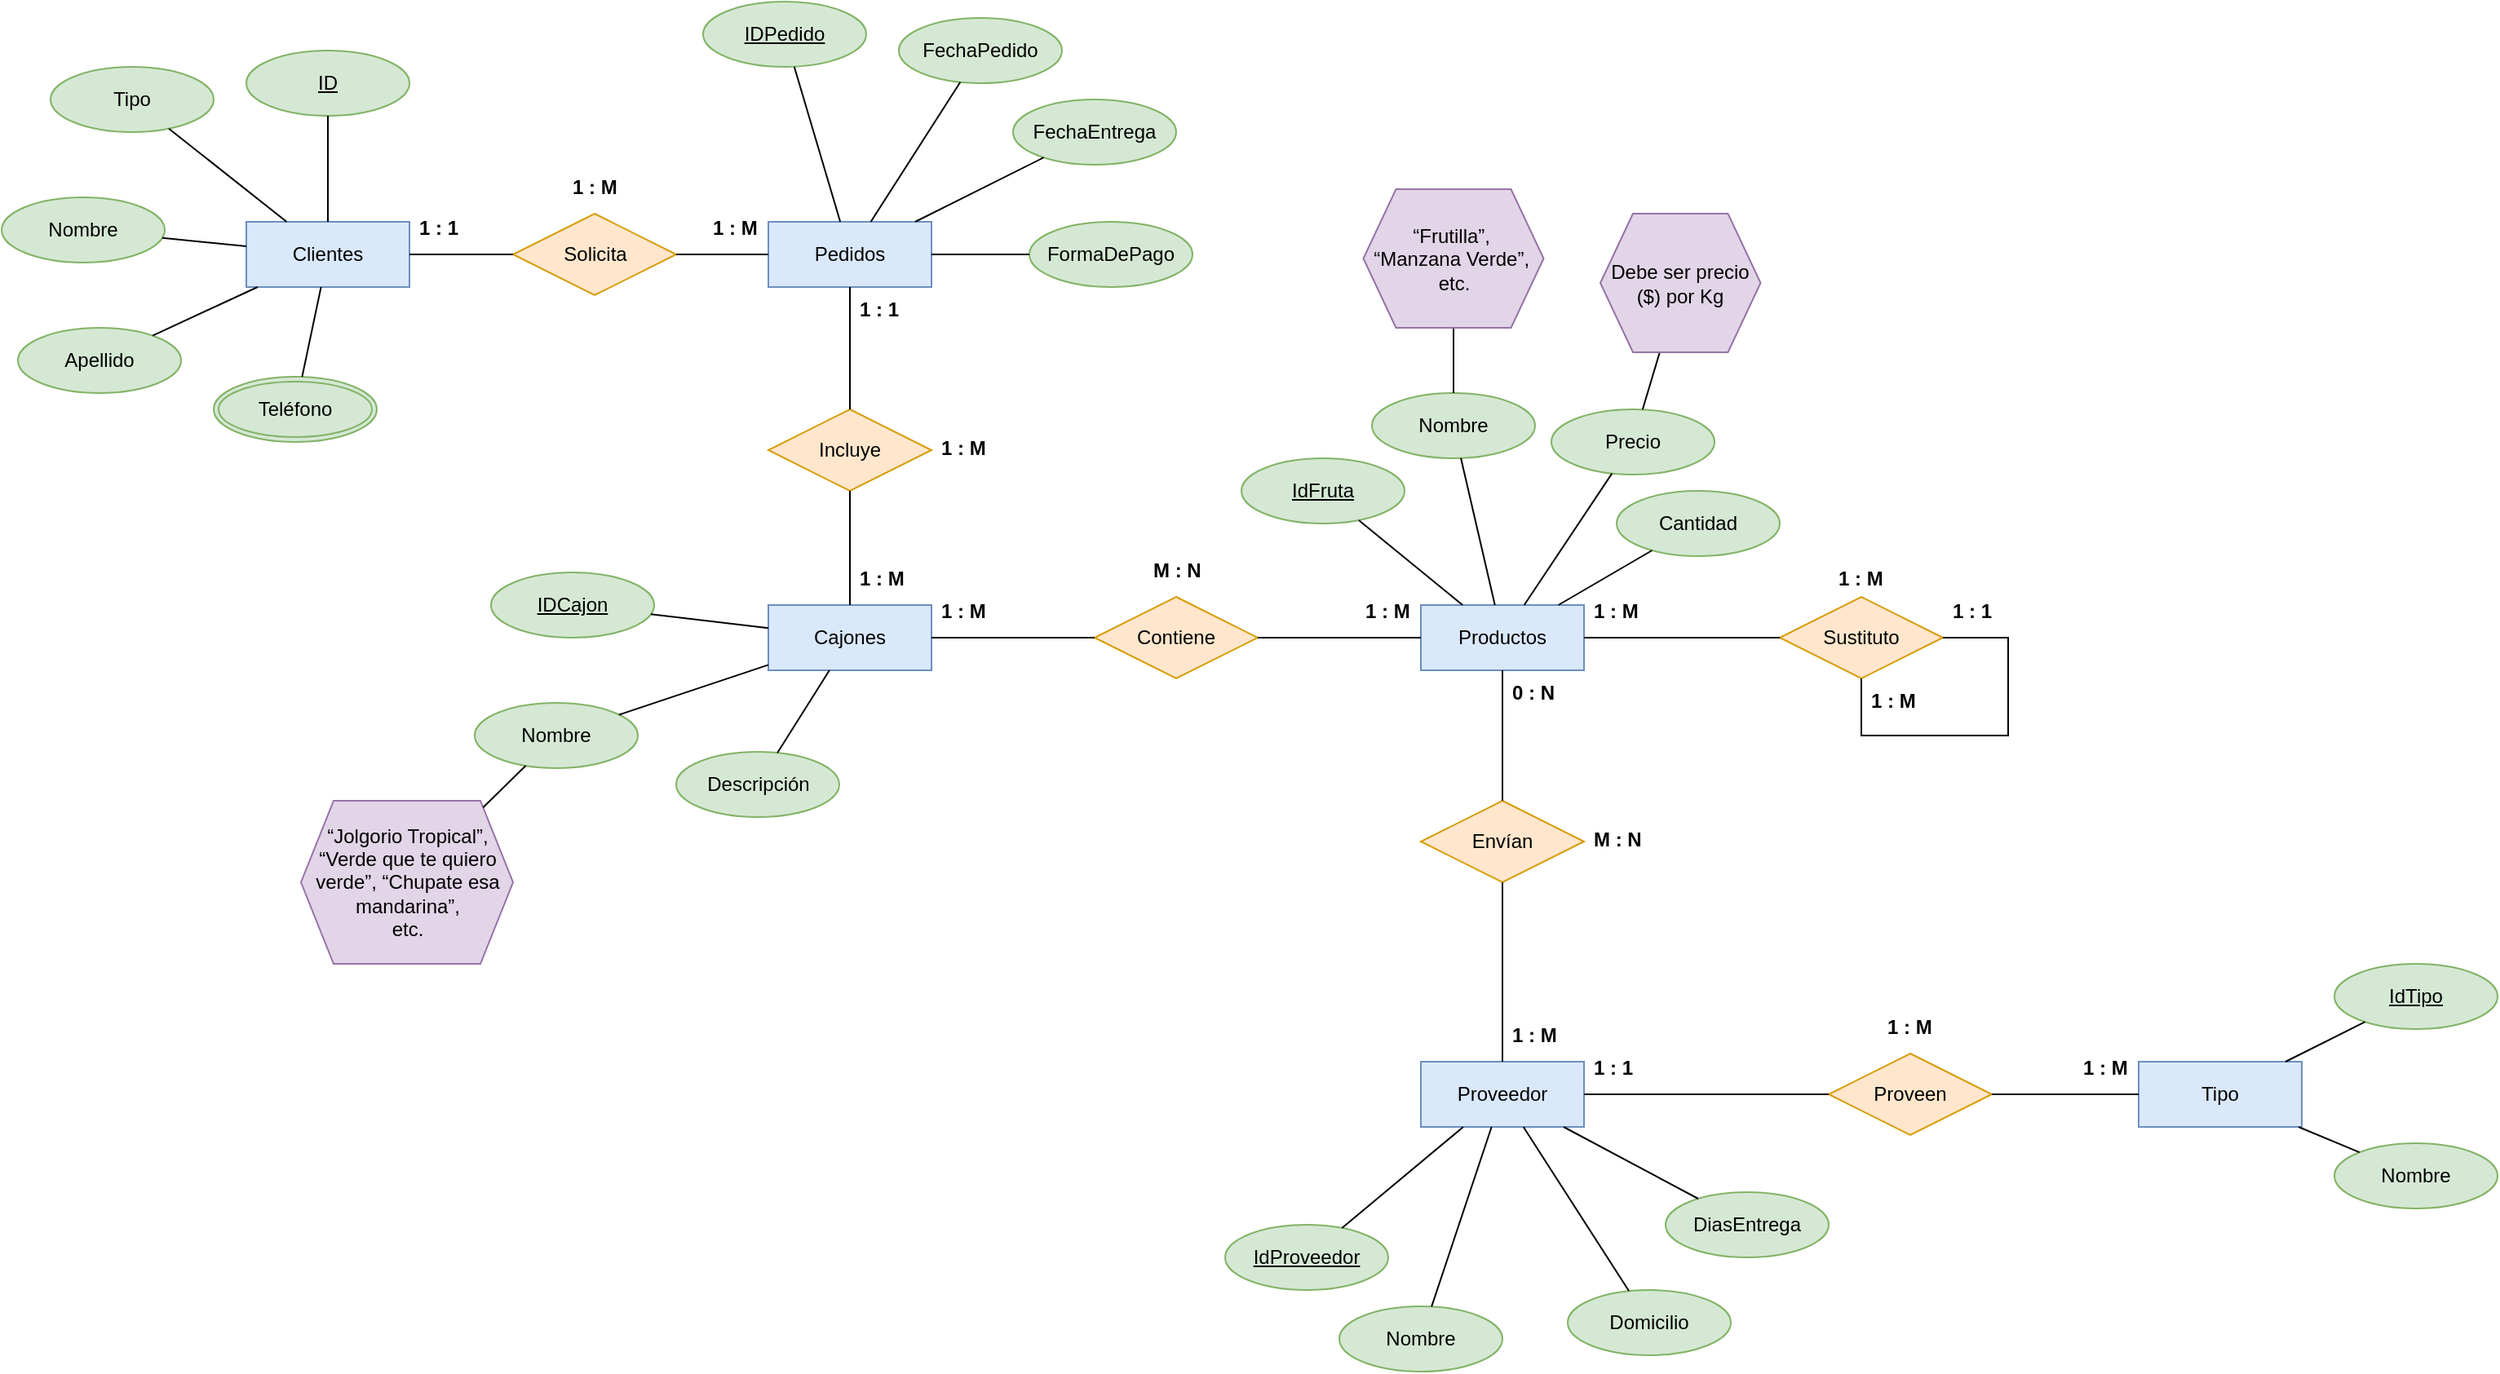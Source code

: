 <mxfile version="24.2.5" type="github">
  <diagram name="Página-1" id="Xyiwk5hmZsS1gzjUmidi">
    <mxGraphModel dx="1413" dy="371" grid="1" gridSize="10" guides="1" tooltips="1" connect="1" arrows="1" fold="1" page="1" pageScale="1" pageWidth="827" pageHeight="1169" math="0" shadow="0">
      <root>
        <mxCell id="0" />
        <mxCell id="1" parent="0" />
        <mxCell id="ENDCgceuRyKjVsSIVM5c-2" value="Clientes" style="whiteSpace=wrap;html=1;align=center;fillColor=#dae8fc;strokeColor=#6c8ebf;" parent="1" vertex="1">
          <mxGeometry x="-120" y="165" width="100" height="40" as="geometry" />
        </mxCell>
        <mxCell id="ENDCgceuRyKjVsSIVM5c-3" value="Pedidos" style="whiteSpace=wrap;html=1;align=center;fillColor=#dae8fc;strokeColor=#6c8ebf;" parent="1" vertex="1">
          <mxGeometry x="200" y="165" width="100" height="40" as="geometry" />
        </mxCell>
        <mxCell id="ENDCgceuRyKjVsSIVM5c-4" value="Solicita" style="shape=rhombus;perimeter=rhombusPerimeter;whiteSpace=wrap;html=1;align=center;fillColor=#ffe6cc;strokeColor=#d79b00;" parent="1" vertex="1">
          <mxGeometry x="43.5" y="160" width="100" height="50" as="geometry" />
        </mxCell>
        <mxCell id="ENDCgceuRyKjVsSIVM5c-5" value="Cajones" style="whiteSpace=wrap;html=1;align=center;fillColor=#dae8fc;strokeColor=#6c8ebf;" parent="1" vertex="1">
          <mxGeometry x="200" y="400" width="100" height="40" as="geometry" />
        </mxCell>
        <mxCell id="ENDCgceuRyKjVsSIVM5c-7" value="Productos" style="whiteSpace=wrap;html=1;align=center;fillColor=#dae8fc;strokeColor=#6c8ebf;" parent="1" vertex="1">
          <mxGeometry x="600" y="400" width="100" height="40" as="geometry" />
        </mxCell>
        <mxCell id="ENDCgceuRyKjVsSIVM5c-8" value="Contiene" style="shape=rhombus;perimeter=rhombusPerimeter;whiteSpace=wrap;html=1;align=center;fillColor=#ffe6cc;strokeColor=#d79b00;" parent="1" vertex="1">
          <mxGeometry x="400" y="395" width="100" height="50" as="geometry" />
        </mxCell>
        <mxCell id="ENDCgceuRyKjVsSIVM5c-9" value="Proveedor" style="whiteSpace=wrap;html=1;align=center;fillColor=#dae8fc;strokeColor=#6c8ebf;" parent="1" vertex="1">
          <mxGeometry x="600" y="680" width="100" height="40" as="geometry" />
        </mxCell>
        <mxCell id="ENDCgceuRyKjVsSIVM5c-10" value="Envían" style="shape=rhombus;perimeter=rhombusPerimeter;whiteSpace=wrap;html=1;align=center;fillColor=#ffe6cc;strokeColor=#d79b00;" parent="1" vertex="1">
          <mxGeometry x="600" y="520" width="100" height="50" as="geometry" />
        </mxCell>
        <mxCell id="ENDCgceuRyKjVsSIVM5c-11" value="Tipo" style="whiteSpace=wrap;html=1;align=center;fillColor=#dae8fc;strokeColor=#6c8ebf;" parent="1" vertex="1">
          <mxGeometry x="1040" y="680" width="100" height="40" as="geometry" />
        </mxCell>
        <mxCell id="ENDCgceuRyKjVsSIVM5c-14" value="" style="endArrow=none;html=1;rounded=0;" parent="1" source="ENDCgceuRyKjVsSIVM5c-2" target="ENDCgceuRyKjVsSIVM5c-4" edge="1">
          <mxGeometry relative="1" as="geometry">
            <mxPoint x="90" y="245" as="sourcePoint" />
            <mxPoint x="250" y="245" as="targetPoint" />
          </mxGeometry>
        </mxCell>
        <mxCell id="ENDCgceuRyKjVsSIVM5c-15" value="" style="endArrow=none;html=1;rounded=0;" parent="1" source="ENDCgceuRyKjVsSIVM5c-4" target="ENDCgceuRyKjVsSIVM5c-3" edge="1">
          <mxGeometry relative="1" as="geometry">
            <mxPoint x="110" y="255" as="sourcePoint" />
            <mxPoint x="270" y="255" as="targetPoint" />
          </mxGeometry>
        </mxCell>
        <mxCell id="ENDCgceuRyKjVsSIVM5c-16" value="1 : M" style="text;strokeColor=none;fillColor=none;spacingLeft=4;spacingRight=4;overflow=hidden;rotatable=0;points=[[0,0.5],[1,0.5]];portConstraint=eastwest;fontSize=12;whiteSpace=wrap;html=1;fontStyle=1" parent="1" vertex="1">
          <mxGeometry x="73.5" y="130" width="40" height="30" as="geometry" />
        </mxCell>
        <mxCell id="ENDCgceuRyKjVsSIVM5c-17" value="1 : M" style="text;strokeColor=none;fillColor=none;spacingLeft=4;spacingRight=4;overflow=hidden;rotatable=0;points=[[0,0.5],[1,0.5]];portConstraint=eastwest;fontSize=12;whiteSpace=wrap;html=1;fontStyle=1" parent="1" vertex="1">
          <mxGeometry x="160" y="155" width="40" height="30" as="geometry" />
        </mxCell>
        <mxCell id="ENDCgceuRyKjVsSIVM5c-18" value="1 : 1" style="text;strokeColor=none;fillColor=none;spacingLeft=4;spacingRight=4;overflow=hidden;rotatable=0;points=[[0,0.5],[1,0.5]];portConstraint=eastwest;fontSize=12;whiteSpace=wrap;html=1;fontStyle=1" parent="1" vertex="1">
          <mxGeometry x="-20" y="155" width="40" height="30" as="geometry" />
        </mxCell>
        <mxCell id="ENDCgceuRyKjVsSIVM5c-19" value="Incluye" style="shape=rhombus;perimeter=rhombusPerimeter;whiteSpace=wrap;html=1;align=center;fillColor=#ffe6cc;strokeColor=#d79b00;" parent="1" vertex="1">
          <mxGeometry x="200" y="280" width="100" height="50" as="geometry" />
        </mxCell>
        <mxCell id="ENDCgceuRyKjVsSIVM5c-20" value="" style="endArrow=none;html=1;rounded=0;" parent="1" source="ENDCgceuRyKjVsSIVM5c-3" target="ENDCgceuRyKjVsSIVM5c-19" edge="1">
          <mxGeometry relative="1" as="geometry">
            <mxPoint x="90" y="270" as="sourcePoint" />
            <mxPoint x="250" y="270" as="targetPoint" />
          </mxGeometry>
        </mxCell>
        <mxCell id="ENDCgceuRyKjVsSIVM5c-21" value="" style="endArrow=none;html=1;rounded=0;" parent="1" source="ENDCgceuRyKjVsSIVM5c-19" target="ENDCgceuRyKjVsSIVM5c-5" edge="1">
          <mxGeometry relative="1" as="geometry">
            <mxPoint x="80" y="320" as="sourcePoint" />
            <mxPoint x="240" y="320" as="targetPoint" />
          </mxGeometry>
        </mxCell>
        <mxCell id="ENDCgceuRyKjVsSIVM5c-22" value="1 : M" style="text;strokeColor=none;fillColor=none;spacingLeft=4;spacingRight=4;overflow=hidden;rotatable=0;points=[[0,0.5],[1,0.5]];portConstraint=eastwest;fontSize=12;whiteSpace=wrap;html=1;fontStyle=1" parent="1" vertex="1">
          <mxGeometry x="300" y="290" width="40" height="30" as="geometry" />
        </mxCell>
        <mxCell id="ENDCgceuRyKjVsSIVM5c-23" value="ID" style="ellipse;whiteSpace=wrap;html=1;align=center;fontStyle=4;fillColor=#d5e8d4;strokeColor=#82b366;" parent="1" vertex="1">
          <mxGeometry x="-120" y="60" width="100" height="40" as="geometry" />
        </mxCell>
        <mxCell id="ENDCgceuRyKjVsSIVM5c-24" value="Tipo" style="ellipse;whiteSpace=wrap;html=1;align=center;fillColor=#d5e8d4;strokeColor=#82b366;" parent="1" vertex="1">
          <mxGeometry x="-240" y="70" width="100" height="40" as="geometry" />
        </mxCell>
        <mxCell id="ENDCgceuRyKjVsSIVM5c-25" value="Nombre" style="ellipse;whiteSpace=wrap;html=1;align=center;fillColor=#d5e8d4;strokeColor=#82b366;" parent="1" vertex="1">
          <mxGeometry x="-270" y="150" width="100" height="40" as="geometry" />
        </mxCell>
        <mxCell id="ENDCgceuRyKjVsSIVM5c-26" value="Apellido" style="ellipse;whiteSpace=wrap;html=1;align=center;fillColor=#d5e8d4;strokeColor=#82b366;" parent="1" vertex="1">
          <mxGeometry x="-260" y="230" width="100" height="40" as="geometry" />
        </mxCell>
        <mxCell id="ENDCgceuRyKjVsSIVM5c-27" value="" style="endArrow=none;html=1;rounded=0;" parent="1" source="ENDCgceuRyKjVsSIVM5c-23" target="ENDCgceuRyKjVsSIVM5c-2" edge="1">
          <mxGeometry relative="1" as="geometry">
            <mxPoint x="-90" y="100" as="sourcePoint" />
            <mxPoint x="70" y="100" as="targetPoint" />
          </mxGeometry>
        </mxCell>
        <mxCell id="ENDCgceuRyKjVsSIVM5c-28" value="" style="endArrow=none;html=1;rounded=0;" parent="1" source="ENDCgceuRyKjVsSIVM5c-24" target="ENDCgceuRyKjVsSIVM5c-2" edge="1">
          <mxGeometry relative="1" as="geometry">
            <mxPoint x="-150" y="140" as="sourcePoint" />
            <mxPoint x="10" y="140" as="targetPoint" />
          </mxGeometry>
        </mxCell>
        <mxCell id="ENDCgceuRyKjVsSIVM5c-30" value="" style="endArrow=none;html=1;rounded=0;" parent="1" source="ENDCgceuRyKjVsSIVM5c-25" target="ENDCgceuRyKjVsSIVM5c-2" edge="1">
          <mxGeometry relative="1" as="geometry">
            <mxPoint x="-190" y="290" as="sourcePoint" />
            <mxPoint x="-30" y="290" as="targetPoint" />
          </mxGeometry>
        </mxCell>
        <mxCell id="ENDCgceuRyKjVsSIVM5c-31" value="" style="endArrow=none;html=1;rounded=0;" parent="1" source="ENDCgceuRyKjVsSIVM5c-26" target="ENDCgceuRyKjVsSIVM5c-2" edge="1">
          <mxGeometry relative="1" as="geometry">
            <mxPoint x="-160" y="320" as="sourcePoint" />
            <mxPoint y="320" as="targetPoint" />
          </mxGeometry>
        </mxCell>
        <mxCell id="ENDCgceuRyKjVsSIVM5c-32" value="Teléfono" style="ellipse;shape=doubleEllipse;margin=3;whiteSpace=wrap;html=1;align=center;fillColor=#d5e8d4;strokeColor=#82b366;" parent="1" vertex="1">
          <mxGeometry x="-140" y="260" width="100" height="40" as="geometry" />
        </mxCell>
        <mxCell id="ENDCgceuRyKjVsSIVM5c-34" value="" style="endArrow=none;html=1;rounded=0;" parent="1" source="ENDCgceuRyKjVsSIVM5c-2" target="ENDCgceuRyKjVsSIVM5c-32" edge="1">
          <mxGeometry relative="1" as="geometry">
            <mxPoint x="-40" y="210" as="sourcePoint" />
            <mxPoint x="120" y="210" as="targetPoint" />
          </mxGeometry>
        </mxCell>
        <mxCell id="ENDCgceuRyKjVsSIVM5c-35" value="IDPedido" style="ellipse;whiteSpace=wrap;html=1;align=center;fontStyle=4;fillColor=#d5e8d4;strokeColor=#82b366;" parent="1" vertex="1">
          <mxGeometry x="160" y="30" width="100" height="40" as="geometry" />
        </mxCell>
        <mxCell id="ENDCgceuRyKjVsSIVM5c-36" value="FechaPedido" style="ellipse;whiteSpace=wrap;html=1;align=center;fillColor=#d5e8d4;strokeColor=#82b366;" parent="1" vertex="1">
          <mxGeometry x="280" y="40" width="100" height="40" as="geometry" />
        </mxCell>
        <mxCell id="ENDCgceuRyKjVsSIVM5c-37" value="FechaEntrega" style="ellipse;whiteSpace=wrap;html=1;align=center;fillColor=#d5e8d4;strokeColor=#82b366;" parent="1" vertex="1">
          <mxGeometry x="350" y="90" width="100" height="40" as="geometry" />
        </mxCell>
        <mxCell id="ENDCgceuRyKjVsSIVM5c-38" value="FormaDePago" style="ellipse;whiteSpace=wrap;html=1;align=center;fillColor=#d5e8d4;strokeColor=#82b366;" parent="1" vertex="1">
          <mxGeometry x="360" y="165" width="100" height="40" as="geometry" />
        </mxCell>
        <mxCell id="ENDCgceuRyKjVsSIVM5c-39" value="" style="endArrow=none;html=1;rounded=0;" parent="1" source="ENDCgceuRyKjVsSIVM5c-35" target="ENDCgceuRyKjVsSIVM5c-3" edge="1">
          <mxGeometry relative="1" as="geometry">
            <mxPoint x="130" y="130" as="sourcePoint" />
            <mxPoint x="290" y="130" as="targetPoint" />
          </mxGeometry>
        </mxCell>
        <mxCell id="ENDCgceuRyKjVsSIVM5c-40" value="" style="endArrow=none;html=1;rounded=0;" parent="1" source="ENDCgceuRyKjVsSIVM5c-36" target="ENDCgceuRyKjVsSIVM5c-3" edge="1">
          <mxGeometry relative="1" as="geometry">
            <mxPoint x="290" y="120" as="sourcePoint" />
            <mxPoint x="450" y="120" as="targetPoint" />
          </mxGeometry>
        </mxCell>
        <mxCell id="ENDCgceuRyKjVsSIVM5c-41" value="" style="endArrow=none;html=1;rounded=0;" parent="1" source="ENDCgceuRyKjVsSIVM5c-3" target="ENDCgceuRyKjVsSIVM5c-37" edge="1">
          <mxGeometry relative="1" as="geometry">
            <mxPoint x="310" y="150" as="sourcePoint" />
            <mxPoint x="470" y="150" as="targetPoint" />
          </mxGeometry>
        </mxCell>
        <mxCell id="ENDCgceuRyKjVsSIVM5c-42" value="" style="endArrow=none;html=1;rounded=0;" parent="1" source="ENDCgceuRyKjVsSIVM5c-3" target="ENDCgceuRyKjVsSIVM5c-38" edge="1">
          <mxGeometry relative="1" as="geometry">
            <mxPoint x="340" y="240" as="sourcePoint" />
            <mxPoint x="500" y="240" as="targetPoint" />
          </mxGeometry>
        </mxCell>
        <mxCell id="ENDCgceuRyKjVsSIVM5c-45" value="1 : M" style="text;strokeColor=none;fillColor=none;spacingLeft=4;spacingRight=4;overflow=hidden;rotatable=0;points=[[0,0.5],[1,0.5]];portConstraint=eastwest;fontSize=12;whiteSpace=wrap;html=1;fontStyle=1" parent="1" vertex="1">
          <mxGeometry x="250" y="370" width="40" height="30" as="geometry" />
        </mxCell>
        <mxCell id="ENDCgceuRyKjVsSIVM5c-46" value="1 : 1" style="text;strokeColor=none;fillColor=none;spacingLeft=4;spacingRight=4;overflow=hidden;rotatable=0;points=[[0,0.5],[1,0.5]];portConstraint=eastwest;fontSize=12;whiteSpace=wrap;html=1;fontStyle=1" parent="1" vertex="1">
          <mxGeometry x="250" y="205" width="40" height="30" as="geometry" />
        </mxCell>
        <mxCell id="ENDCgceuRyKjVsSIVM5c-47" value="IDCajon" style="ellipse;whiteSpace=wrap;html=1;align=center;fontStyle=4;fillColor=#d5e8d4;strokeColor=#82b366;" parent="1" vertex="1">
          <mxGeometry x="30" y="380" width="100" height="40" as="geometry" />
        </mxCell>
        <mxCell id="ENDCgceuRyKjVsSIVM5c-48" value="Nombre" style="ellipse;whiteSpace=wrap;html=1;align=center;fillColor=#d5e8d4;strokeColor=#82b366;" parent="1" vertex="1">
          <mxGeometry x="20" y="460" width="100" height="40" as="geometry" />
        </mxCell>
        <mxCell id="ENDCgceuRyKjVsSIVM5c-49" value="Descripción" style="ellipse;whiteSpace=wrap;html=1;align=center;fillColor=#d5e8d4;strokeColor=#82b366;" parent="1" vertex="1">
          <mxGeometry x="143.5" y="490" width="100" height="40" as="geometry" />
        </mxCell>
        <mxCell id="ENDCgceuRyKjVsSIVM5c-50" value="" style="endArrow=none;html=1;rounded=0;" parent="1" source="ENDCgceuRyKjVsSIVM5c-47" target="ENDCgceuRyKjVsSIVM5c-5" edge="1">
          <mxGeometry relative="1" as="geometry">
            <mxPoint x="160" y="490" as="sourcePoint" />
            <mxPoint x="320" y="490" as="targetPoint" />
          </mxGeometry>
        </mxCell>
        <mxCell id="ENDCgceuRyKjVsSIVM5c-51" value="" style="endArrow=none;html=1;rounded=0;" parent="1" source="ENDCgceuRyKjVsSIVM5c-48" target="ENDCgceuRyKjVsSIVM5c-5" edge="1">
          <mxGeometry relative="1" as="geometry">
            <mxPoint x="170" y="500" as="sourcePoint" />
            <mxPoint x="330" y="500" as="targetPoint" />
          </mxGeometry>
        </mxCell>
        <mxCell id="ENDCgceuRyKjVsSIVM5c-52" value="" style="endArrow=none;html=1;rounded=0;" parent="1" source="ENDCgceuRyKjVsSIVM5c-49" target="ENDCgceuRyKjVsSIVM5c-5" edge="1">
          <mxGeometry relative="1" as="geometry">
            <mxPoint x="280" y="510" as="sourcePoint" />
            <mxPoint x="440" y="510" as="targetPoint" />
          </mxGeometry>
        </mxCell>
        <mxCell id="ENDCgceuRyKjVsSIVM5c-53" value="" style="endArrow=none;html=1;rounded=0;" parent="1" source="ENDCgceuRyKjVsSIVM5c-5" target="ENDCgceuRyKjVsSIVM5c-8" edge="1">
          <mxGeometry relative="1" as="geometry">
            <mxPoint x="370" y="520" as="sourcePoint" />
            <mxPoint x="530" y="520" as="targetPoint" />
          </mxGeometry>
        </mxCell>
        <mxCell id="ENDCgceuRyKjVsSIVM5c-54" value="" style="endArrow=none;html=1;rounded=0;" parent="1" source="ENDCgceuRyKjVsSIVM5c-8" target="ENDCgceuRyKjVsSIVM5c-7" edge="1">
          <mxGeometry relative="1" as="geometry">
            <mxPoint x="400" y="510" as="sourcePoint" />
            <mxPoint x="560" y="510" as="targetPoint" />
          </mxGeometry>
        </mxCell>
        <mxCell id="ENDCgceuRyKjVsSIVM5c-55" value="“Jolgorio Tropical”, “Verde que te quiero verde”, “Chupate esa mandarina”,&lt;div&gt;etc.&lt;/div&gt;" style="shape=hexagon;perimeter=hexagonPerimeter2;whiteSpace=wrap;html=1;fixedSize=1;fillColor=#e1d5e7;strokeColor=#9673a6;" parent="1" vertex="1">
          <mxGeometry x="-86.5" y="520" width="130" height="100" as="geometry" />
        </mxCell>
        <mxCell id="ENDCgceuRyKjVsSIVM5c-56" value="" style="endArrow=none;html=1;rounded=0;" parent="1" source="ENDCgceuRyKjVsSIVM5c-48" target="ENDCgceuRyKjVsSIVM5c-55" edge="1">
          <mxGeometry relative="1" as="geometry">
            <mxPoint x="70" y="600" as="sourcePoint" />
            <mxPoint x="230" y="600" as="targetPoint" />
          </mxGeometry>
        </mxCell>
        <mxCell id="ENDCgceuRyKjVsSIVM5c-57" value="IdFruta" style="ellipse;whiteSpace=wrap;html=1;align=center;fontStyle=4;fillColor=#d5e8d4;strokeColor=#82b366;" parent="1" vertex="1">
          <mxGeometry x="490" y="310" width="100" height="40" as="geometry" />
        </mxCell>
        <mxCell id="ENDCgceuRyKjVsSIVM5c-58" value="Nombre" style="ellipse;whiteSpace=wrap;html=1;align=center;fillColor=#d5e8d4;strokeColor=#82b366;" parent="1" vertex="1">
          <mxGeometry x="570" y="270" width="100" height="40" as="geometry" />
        </mxCell>
        <mxCell id="ENDCgceuRyKjVsSIVM5c-59" value="M : N" style="text;strokeColor=none;fillColor=none;spacingLeft=4;spacingRight=4;overflow=hidden;rotatable=0;points=[[0,0.5],[1,0.5]];portConstraint=eastwest;fontSize=12;whiteSpace=wrap;html=1;fontStyle=1" parent="1" vertex="1">
          <mxGeometry x="430" y="365" width="40" height="30" as="geometry" />
        </mxCell>
        <mxCell id="ENDCgceuRyKjVsSIVM5c-60" value="1 : M" style="text;strokeColor=none;fillColor=none;spacingLeft=4;spacingRight=4;overflow=hidden;rotatable=0;points=[[0,0.5],[1,0.5]];portConstraint=eastwest;fontSize=12;whiteSpace=wrap;html=1;fontStyle=1" parent="1" vertex="1">
          <mxGeometry x="300" y="390" width="40" height="30" as="geometry" />
        </mxCell>
        <mxCell id="ENDCgceuRyKjVsSIVM5c-61" value="1 : M" style="text;strokeColor=none;fillColor=none;spacingLeft=4;spacingRight=4;overflow=hidden;rotatable=0;points=[[0,0.5],[1,0.5]];portConstraint=eastwest;fontSize=12;whiteSpace=wrap;html=1;fontStyle=1" parent="1" vertex="1">
          <mxGeometry x="560" y="390" width="40" height="30" as="geometry" />
        </mxCell>
        <mxCell id="ENDCgceuRyKjVsSIVM5c-62" value="Precio" style="ellipse;whiteSpace=wrap;html=1;align=center;fillColor=#d5e8d4;strokeColor=#82b366;" parent="1" vertex="1">
          <mxGeometry x="680" y="280" width="100" height="40" as="geometry" />
        </mxCell>
        <mxCell id="ENDCgceuRyKjVsSIVM5c-63" value="" style="endArrow=none;html=1;rounded=0;" parent="1" source="ENDCgceuRyKjVsSIVM5c-57" target="ENDCgceuRyKjVsSIVM5c-7" edge="1">
          <mxGeometry relative="1" as="geometry">
            <mxPoint x="650" y="360" as="sourcePoint" />
            <mxPoint x="810" y="360" as="targetPoint" />
          </mxGeometry>
        </mxCell>
        <mxCell id="ENDCgceuRyKjVsSIVM5c-64" value="" style="endArrow=none;html=1;rounded=0;" parent="1" source="ENDCgceuRyKjVsSIVM5c-58" target="ENDCgceuRyKjVsSIVM5c-7" edge="1">
          <mxGeometry relative="1" as="geometry">
            <mxPoint x="580" y="390" as="sourcePoint" />
            <mxPoint x="740" y="390" as="targetPoint" />
          </mxGeometry>
        </mxCell>
        <mxCell id="ENDCgceuRyKjVsSIVM5c-65" value="" style="endArrow=none;html=1;rounded=0;" parent="1" source="ENDCgceuRyKjVsSIVM5c-62" target="ENDCgceuRyKjVsSIVM5c-7" edge="1">
          <mxGeometry relative="1" as="geometry">
            <mxPoint x="580" y="390" as="sourcePoint" />
            <mxPoint x="740" y="390" as="targetPoint" />
          </mxGeometry>
        </mxCell>
        <mxCell id="ENDCgceuRyKjVsSIVM5c-66" value="" style="endArrow=none;html=1;rounded=0;" parent="1" source="ENDCgceuRyKjVsSIVM5c-68" target="ENDCgceuRyKjVsSIVM5c-58" edge="1">
          <mxGeometry relative="1" as="geometry">
            <mxPoint x="540" y="260" as="sourcePoint" />
            <mxPoint x="700" y="260" as="targetPoint" />
          </mxGeometry>
        </mxCell>
        <mxCell id="ENDCgceuRyKjVsSIVM5c-67" value="" style="endArrow=none;html=1;rounded=0;" parent="1" source="ENDCgceuRyKjVsSIVM5c-69" target="ENDCgceuRyKjVsSIVM5c-62" edge="1">
          <mxGeometry relative="1" as="geometry">
            <mxPoint x="760" y="290" as="sourcePoint" />
            <mxPoint x="920" y="290" as="targetPoint" />
          </mxGeometry>
        </mxCell>
        <mxCell id="ENDCgceuRyKjVsSIVM5c-68" value="“Frutilla”,&amp;nbsp;&lt;div&gt;&lt;span style=&quot;background-color: initial;&quot;&gt;“Manzana Verde”,&amp;nbsp;&lt;/span&gt;&lt;/div&gt;&lt;div&gt;&lt;span style=&quot;background-color: initial;&quot;&gt;etc.&lt;/span&gt;&lt;/div&gt;" style="shape=hexagon;perimeter=hexagonPerimeter2;whiteSpace=wrap;html=1;fixedSize=1;fillColor=#e1d5e7;strokeColor=#9673a6;" parent="1" vertex="1">
          <mxGeometry x="564.75" y="145" width="110.5" height="85" as="geometry" />
        </mxCell>
        <mxCell id="ENDCgceuRyKjVsSIVM5c-69" value="Debe ser precio ($) por Kg" style="shape=hexagon;perimeter=hexagonPerimeter2;whiteSpace=wrap;html=1;fixedSize=1;fillColor=#e1d5e7;strokeColor=#9673a6;" parent="1" vertex="1">
          <mxGeometry x="710" y="160" width="98.25" height="85" as="geometry" />
        </mxCell>
        <mxCell id="ENDCgceuRyKjVsSIVM5c-70" value="" style="endArrow=none;html=1;rounded=0;" parent="1" source="ENDCgceuRyKjVsSIVM5c-7" target="ENDCgceuRyKjVsSIVM5c-10" edge="1">
          <mxGeometry relative="1" as="geometry">
            <mxPoint x="530" y="540" as="sourcePoint" />
            <mxPoint x="690" y="540" as="targetPoint" />
          </mxGeometry>
        </mxCell>
        <mxCell id="ENDCgceuRyKjVsSIVM5c-71" value="" style="endArrow=none;html=1;rounded=0;" parent="1" source="ENDCgceuRyKjVsSIVM5c-10" target="ENDCgceuRyKjVsSIVM5c-9" edge="1">
          <mxGeometry relative="1" as="geometry">
            <mxPoint x="560" y="660" as="sourcePoint" />
            <mxPoint x="720" y="660" as="targetPoint" />
          </mxGeometry>
        </mxCell>
        <mxCell id="ENDCgceuRyKjVsSIVM5c-72" value="Proveen" style="shape=rhombus;perimeter=rhombusPerimeter;whiteSpace=wrap;html=1;align=center;fillColor=#ffe6cc;strokeColor=#d79b00;" parent="1" vertex="1">
          <mxGeometry x="850" y="675" width="100" height="50" as="geometry" />
        </mxCell>
        <mxCell id="ENDCgceuRyKjVsSIVM5c-73" value="" style="endArrow=none;html=1;rounded=0;" parent="1" source="ENDCgceuRyKjVsSIVM5c-9" target="ENDCgceuRyKjVsSIVM5c-72" edge="1">
          <mxGeometry relative="1" as="geometry">
            <mxPoint x="690" y="490" as="sourcePoint" />
            <mxPoint x="850" y="490" as="targetPoint" />
            <Array as="points" />
          </mxGeometry>
        </mxCell>
        <mxCell id="ENDCgceuRyKjVsSIVM5c-74" value="" style="endArrow=none;html=1;rounded=0;" parent="1" source="ENDCgceuRyKjVsSIVM5c-72" target="ENDCgceuRyKjVsSIVM5c-11" edge="1">
          <mxGeometry relative="1" as="geometry">
            <mxPoint x="1480" y="575" as="sourcePoint" />
            <mxPoint x="1640" y="575" as="targetPoint" />
          </mxGeometry>
        </mxCell>
        <mxCell id="ENDCgceuRyKjVsSIVM5c-75" value="M : N" style="text;strokeColor=none;fillColor=none;spacingLeft=4;spacingRight=4;overflow=hidden;rotatable=0;points=[[0,0.5],[1,0.5]];portConstraint=eastwest;fontSize=12;whiteSpace=wrap;html=1;fontStyle=1" parent="1" vertex="1">
          <mxGeometry x="700" y="530" width="40" height="30" as="geometry" />
        </mxCell>
        <mxCell id="ENDCgceuRyKjVsSIVM5c-76" value="0 : N" style="text;strokeColor=none;fillColor=none;spacingLeft=4;spacingRight=4;overflow=hidden;rotatable=0;points=[[0,0.5],[1,0.5]];portConstraint=eastwest;fontSize=12;whiteSpace=wrap;html=1;fontStyle=1" parent="1" vertex="1">
          <mxGeometry x="650" y="440" width="40" height="30" as="geometry" />
        </mxCell>
        <mxCell id="ENDCgceuRyKjVsSIVM5c-77" value="1 : M" style="text;strokeColor=none;fillColor=none;spacingLeft=4;spacingRight=4;overflow=hidden;rotatable=0;points=[[0,0.5],[1,0.5]];portConstraint=eastwest;fontSize=12;whiteSpace=wrap;html=1;fontStyle=1" parent="1" vertex="1">
          <mxGeometry x="650" y="650" width="40" height="30" as="geometry" />
        </mxCell>
        <mxCell id="ENDCgceuRyKjVsSIVM5c-78" value="1 : M" style="text;strokeColor=none;fillColor=none;spacingLeft=4;spacingRight=4;overflow=hidden;rotatable=0;points=[[0,0.5],[1,0.5]];portConstraint=eastwest;fontSize=12;whiteSpace=wrap;html=1;fontStyle=1" parent="1" vertex="1">
          <mxGeometry x="880" y="645" width="40" height="30" as="geometry" />
        </mxCell>
        <mxCell id="ENDCgceuRyKjVsSIVM5c-81" value="Sustituto" style="shape=rhombus;perimeter=rhombusPerimeter;whiteSpace=wrap;html=1;align=center;fillColor=#ffe6cc;strokeColor=#d79b00;" parent="1" vertex="1">
          <mxGeometry x="820" y="395" width="100" height="50" as="geometry" />
        </mxCell>
        <mxCell id="ENDCgceuRyKjVsSIVM5c-82" value="IdProveedor" style="ellipse;whiteSpace=wrap;html=1;align=center;fontStyle=4;fillColor=#d5e8d4;strokeColor=#82b366;" parent="1" vertex="1">
          <mxGeometry x="480" y="780" width="100" height="40" as="geometry" />
        </mxCell>
        <mxCell id="ENDCgceuRyKjVsSIVM5c-83" value="Nombre" style="ellipse;whiteSpace=wrap;html=1;align=center;fillColor=#d5e8d4;strokeColor=#82b366;" parent="1" vertex="1">
          <mxGeometry x="550" y="830" width="100" height="40" as="geometry" />
        </mxCell>
        <mxCell id="ENDCgceuRyKjVsSIVM5c-84" value="Domicilio" style="ellipse;whiteSpace=wrap;html=1;align=center;fillColor=#d5e8d4;strokeColor=#82b366;" parent="1" vertex="1">
          <mxGeometry x="690" y="820" width="100" height="40" as="geometry" />
        </mxCell>
        <mxCell id="ENDCgceuRyKjVsSIVM5c-85" value="DiasEntrega" style="ellipse;whiteSpace=wrap;html=1;align=center;fillColor=#d5e8d4;strokeColor=#82b366;" parent="1" vertex="1">
          <mxGeometry x="750" y="760" width="100" height="40" as="geometry" />
        </mxCell>
        <mxCell id="ENDCgceuRyKjVsSIVM5c-86" value="" style="endArrow=none;html=1;rounded=0;" parent="1" source="ENDCgceuRyKjVsSIVM5c-82" target="ENDCgceuRyKjVsSIVM5c-9" edge="1">
          <mxGeometry relative="1" as="geometry">
            <mxPoint x="570" y="770" as="sourcePoint" />
            <mxPoint x="730" y="770" as="targetPoint" />
          </mxGeometry>
        </mxCell>
        <mxCell id="ENDCgceuRyKjVsSIVM5c-87" value="" style="endArrow=none;html=1;rounded=0;" parent="1" source="ENDCgceuRyKjVsSIVM5c-83" target="ENDCgceuRyKjVsSIVM5c-9" edge="1">
          <mxGeometry relative="1" as="geometry">
            <mxPoint x="610" y="820" as="sourcePoint" />
            <mxPoint x="770" y="820" as="targetPoint" />
          </mxGeometry>
        </mxCell>
        <mxCell id="ENDCgceuRyKjVsSIVM5c-88" value="" style="endArrow=none;html=1;rounded=0;" parent="1" source="ENDCgceuRyKjVsSIVM5c-9" target="ENDCgceuRyKjVsSIVM5c-84" edge="1">
          <mxGeometry relative="1" as="geometry">
            <mxPoint x="590" y="790" as="sourcePoint" />
            <mxPoint x="750" y="790" as="targetPoint" />
          </mxGeometry>
        </mxCell>
        <mxCell id="ENDCgceuRyKjVsSIVM5c-90" value="" style="endArrow=none;html=1;rounded=0;" parent="1" source="ENDCgceuRyKjVsSIVM5c-9" target="ENDCgceuRyKjVsSIVM5c-85" edge="1">
          <mxGeometry relative="1" as="geometry">
            <mxPoint x="700" y="730" as="sourcePoint" />
            <mxPoint x="860" y="730" as="targetPoint" />
          </mxGeometry>
        </mxCell>
        <mxCell id="ENDCgceuRyKjVsSIVM5c-91" value="IdTipo" style="ellipse;whiteSpace=wrap;html=1;align=center;fontStyle=4;fillColor=#d5e8d4;strokeColor=#82b366;" parent="1" vertex="1">
          <mxGeometry x="1160" y="620" width="100" height="40" as="geometry" />
        </mxCell>
        <mxCell id="ENDCgceuRyKjVsSIVM5c-92" value="" style="endArrow=none;html=1;rounded=0;" parent="1" source="ENDCgceuRyKjVsSIVM5c-91" target="ENDCgceuRyKjVsSIVM5c-11" edge="1">
          <mxGeometry relative="1" as="geometry">
            <mxPoint x="1229.999" y="689.681" as="sourcePoint" />
            <mxPoint x="768.61" y="730" as="targetPoint" />
          </mxGeometry>
        </mxCell>
        <mxCell id="ENDCgceuRyKjVsSIVM5c-93" value="Nombre" style="ellipse;whiteSpace=wrap;html=1;align=center;fillColor=#d5e8d4;strokeColor=#82b366;" parent="1" vertex="1">
          <mxGeometry x="1160" y="730" width="100" height="40" as="geometry" />
        </mxCell>
        <mxCell id="ENDCgceuRyKjVsSIVM5c-94" value="" style="endArrow=none;html=1;rounded=0;" parent="1" source="ENDCgceuRyKjVsSIVM5c-93" target="ENDCgceuRyKjVsSIVM5c-11" edge="1">
          <mxGeometry relative="1" as="geometry">
            <mxPoint x="1212.012" y="731.373" as="sourcePoint" />
            <mxPoint x="908.61" y="790" as="targetPoint" />
          </mxGeometry>
        </mxCell>
        <mxCell id="ENDCgceuRyKjVsSIVM5c-95" value="1 : M" style="text;strokeColor=none;fillColor=none;spacingLeft=4;spacingRight=4;overflow=hidden;rotatable=0;points=[[0,0.5],[1,0.5]];portConstraint=eastwest;fontSize=12;whiteSpace=wrap;html=1;fontStyle=1" parent="1" vertex="1">
          <mxGeometry x="850" y="370" width="40" height="30" as="geometry" />
        </mxCell>
        <mxCell id="ENDCgceuRyKjVsSIVM5c-96" value="" style="endArrow=none;html=1;rounded=0;" parent="1" source="ENDCgceuRyKjVsSIVM5c-7" target="ENDCgceuRyKjVsSIVM5c-81" edge="1">
          <mxGeometry relative="1" as="geometry">
            <mxPoint x="740" y="490" as="sourcePoint" />
            <mxPoint x="900" y="490" as="targetPoint" />
          </mxGeometry>
        </mxCell>
        <mxCell id="ENDCgceuRyKjVsSIVM5c-98" value="1 : 1" style="text;strokeColor=none;fillColor=none;spacingLeft=4;spacingRight=4;overflow=hidden;rotatable=0;points=[[0,0.5],[1,0.5]];portConstraint=eastwest;fontSize=12;whiteSpace=wrap;html=1;fontStyle=1" parent="1" vertex="1">
          <mxGeometry x="920" y="390" width="40" height="30" as="geometry" />
        </mxCell>
        <mxCell id="ENDCgceuRyKjVsSIVM5c-99" value="1 : M" style="text;strokeColor=none;fillColor=none;spacingLeft=4;spacingRight=4;overflow=hidden;rotatable=0;points=[[0,0.5],[1,0.5]];portConstraint=eastwest;fontSize=12;whiteSpace=wrap;html=1;fontStyle=1" parent="1" vertex="1">
          <mxGeometry x="700" y="390" width="40" height="30" as="geometry" />
        </mxCell>
        <mxCell id="fh4j361l2mFlL4_-HvFS-2" value="1 : M" style="text;strokeColor=none;fillColor=none;spacingLeft=4;spacingRight=4;overflow=hidden;rotatable=0;points=[[0,0.5],[1,0.5]];portConstraint=eastwest;fontSize=12;whiteSpace=wrap;html=1;fontStyle=1" parent="1" vertex="1">
          <mxGeometry x="1000" y="670" width="40" height="30" as="geometry" />
        </mxCell>
        <mxCell id="fh4j361l2mFlL4_-HvFS-3" value="1 : 1" style="text;strokeColor=none;fillColor=none;spacingLeft=4;spacingRight=4;overflow=hidden;rotatable=0;points=[[0,0.5],[1,0.5]];portConstraint=eastwest;fontSize=12;whiteSpace=wrap;html=1;fontStyle=1" parent="1" vertex="1">
          <mxGeometry x="700" y="670" width="40" height="30" as="geometry" />
        </mxCell>
        <mxCell id="fh4j361l2mFlL4_-HvFS-4" value="Cantidad" style="ellipse;whiteSpace=wrap;html=1;align=center;fillColor=#d5e8d4;strokeColor=#82b366;" parent="1" vertex="1">
          <mxGeometry x="720" y="330" width="100" height="40" as="geometry" />
        </mxCell>
        <mxCell id="fh4j361l2mFlL4_-HvFS-7" value="" style="endArrow=none;html=1;rounded=0;" parent="1" source="ENDCgceuRyKjVsSIVM5c-7" target="fh4j361l2mFlL4_-HvFS-4" edge="1">
          <mxGeometry relative="1" as="geometry">
            <mxPoint x="790" y="360" as="sourcePoint" />
            <mxPoint x="950" y="360" as="targetPoint" />
          </mxGeometry>
        </mxCell>
        <mxCell id="54kq27QgdEbS9Q5KJkMP-1" style="edgeStyle=orthogonalEdgeStyle;rounded=0;orthogonalLoop=1;jettySize=auto;html=1;entryX=0.5;entryY=1;entryDx=0;entryDy=0;exitX=1;exitY=0.5;exitDx=0;exitDy=0;endArrow=none;endFill=0;" edge="1" parent="1" source="ENDCgceuRyKjVsSIVM5c-81" target="ENDCgceuRyKjVsSIVM5c-81">
          <mxGeometry relative="1" as="geometry">
            <Array as="points">
              <mxPoint x="960" y="420" />
              <mxPoint x="960" y="480" />
              <mxPoint x="870" y="480" />
            </Array>
          </mxGeometry>
        </mxCell>
        <mxCell id="54kq27QgdEbS9Q5KJkMP-2" value="1 : M" style="text;strokeColor=none;fillColor=none;spacingLeft=4;spacingRight=4;overflow=hidden;rotatable=0;points=[[0,0.5],[1,0.5]];portConstraint=eastwest;fontSize=12;whiteSpace=wrap;html=1;fontStyle=1" vertex="1" parent="1">
          <mxGeometry x="870" y="445" width="40" height="30" as="geometry" />
        </mxCell>
      </root>
    </mxGraphModel>
  </diagram>
</mxfile>
